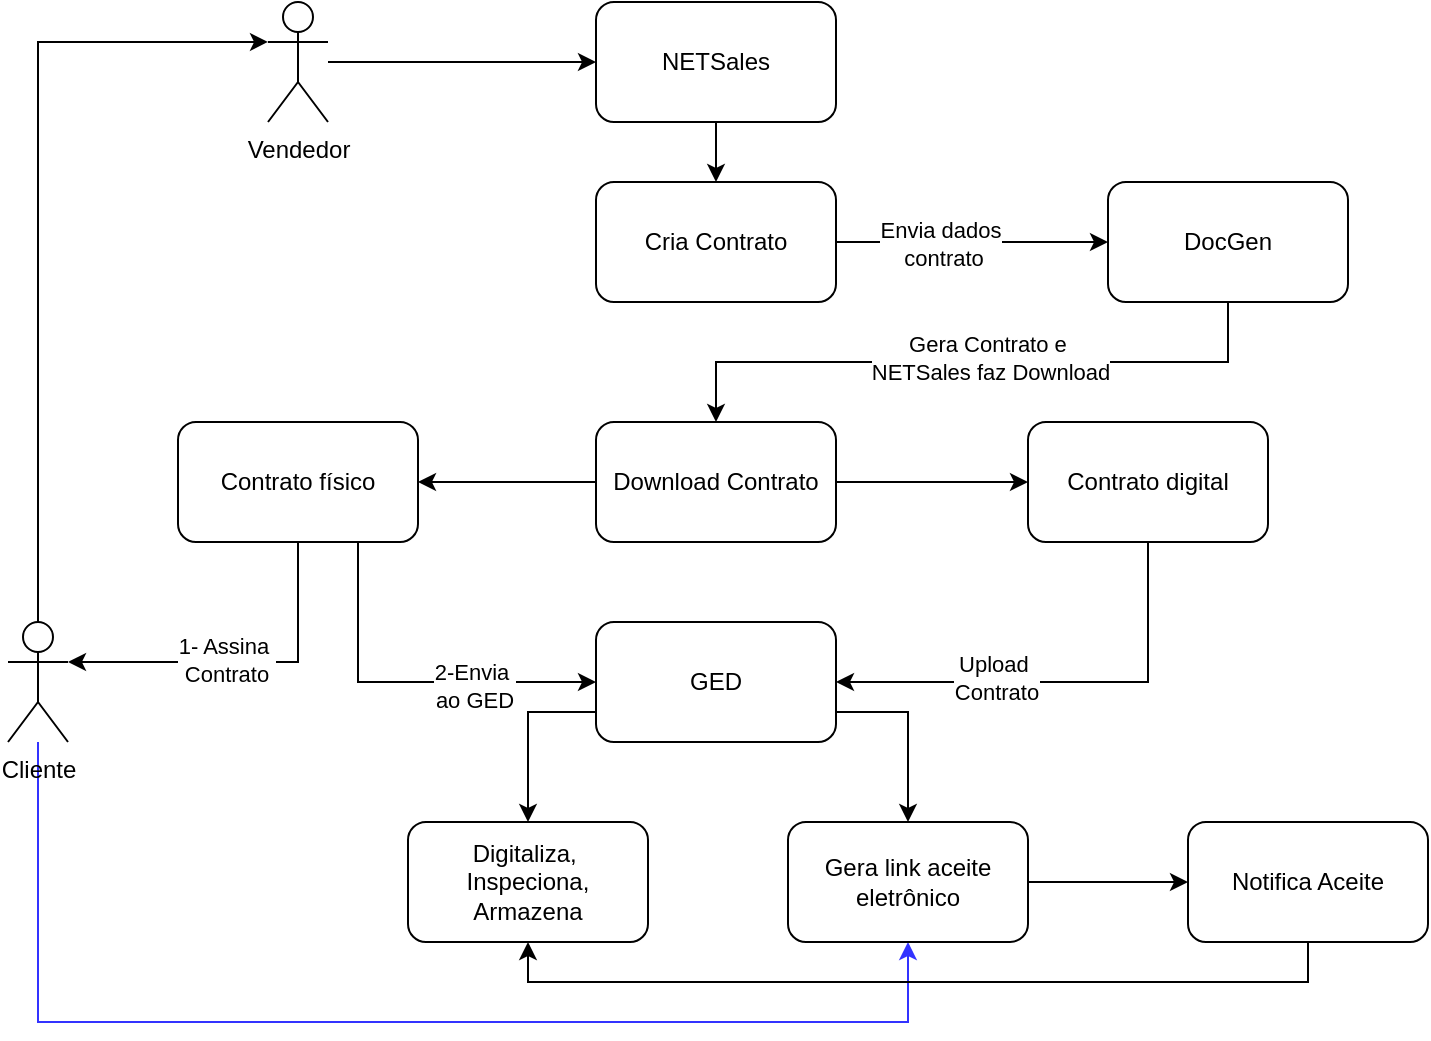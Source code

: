 <mxfile version="26.2.14" pages="3">
  <diagram name="Página-1" id="xvtIc7rq3p4kidkcStAe">
    <mxGraphModel dx="1042" dy="527" grid="1" gridSize="10" guides="1" tooltips="1" connect="1" arrows="1" fold="1" page="1" pageScale="1" pageWidth="827" pageHeight="1169" math="0" shadow="0">
      <root>
        <mxCell id="0" />
        <mxCell id="1" parent="0" />
        <mxCell id="UNLt9OUAK_mBdiIdKl91-5" value="" style="edgeStyle=orthogonalEdgeStyle;rounded=0;orthogonalLoop=1;jettySize=auto;html=1;" edge="1" parent="1" source="UNLt9OUAK_mBdiIdKl91-1" target="UNLt9OUAK_mBdiIdKl91-4">
          <mxGeometry relative="1" as="geometry" />
        </mxCell>
        <mxCell id="UNLt9OUAK_mBdiIdKl91-1" value="NETSales" style="rounded=1;whiteSpace=wrap;html=1;" vertex="1" parent="1">
          <mxGeometry x="354" y="20" width="120" height="60" as="geometry" />
        </mxCell>
        <mxCell id="UNLt9OUAK_mBdiIdKl91-3" style="edgeStyle=orthogonalEdgeStyle;rounded=0;orthogonalLoop=1;jettySize=auto;html=1;entryX=0;entryY=0.5;entryDx=0;entryDy=0;" edge="1" parent="1" source="UNLt9OUAK_mBdiIdKl91-2" target="UNLt9OUAK_mBdiIdKl91-1">
          <mxGeometry relative="1" as="geometry" />
        </mxCell>
        <mxCell id="UNLt9OUAK_mBdiIdKl91-2" value="Vendedor" style="shape=umlActor;verticalLabelPosition=bottom;verticalAlign=top;html=1;outlineConnect=0;" vertex="1" parent="1">
          <mxGeometry x="190" y="20" width="30" height="60" as="geometry" />
        </mxCell>
        <mxCell id="UNLt9OUAK_mBdiIdKl91-7" style="edgeStyle=orthogonalEdgeStyle;rounded=0;orthogonalLoop=1;jettySize=auto;html=1;" edge="1" parent="1" source="UNLt9OUAK_mBdiIdKl91-4" target="UNLt9OUAK_mBdiIdKl91-6">
          <mxGeometry relative="1" as="geometry" />
        </mxCell>
        <mxCell id="UNLt9OUAK_mBdiIdKl91-8" value="Envia dados&lt;div&gt;&amp;nbsp;contrato&lt;/div&gt;" style="edgeLabel;html=1;align=center;verticalAlign=middle;resizable=0;points=[];" vertex="1" connectable="0" parent="UNLt9OUAK_mBdiIdKl91-7">
          <mxGeometry x="-0.244" y="-1" relative="1" as="geometry">
            <mxPoint as="offset" />
          </mxGeometry>
        </mxCell>
        <mxCell id="UNLt9OUAK_mBdiIdKl91-4" value="Cria Contrato" style="whiteSpace=wrap;html=1;rounded=1;" vertex="1" parent="1">
          <mxGeometry x="354" y="110" width="120" height="60" as="geometry" />
        </mxCell>
        <mxCell id="UNLt9OUAK_mBdiIdKl91-10" style="edgeStyle=orthogonalEdgeStyle;rounded=0;orthogonalLoop=1;jettySize=auto;html=1;entryX=0.5;entryY=0;entryDx=0;entryDy=0;" edge="1" parent="1" source="UNLt9OUAK_mBdiIdKl91-6" target="UNLt9OUAK_mBdiIdKl91-9">
          <mxGeometry relative="1" as="geometry">
            <Array as="points">
              <mxPoint x="670" y="200" />
              <mxPoint x="414" y="200" />
            </Array>
          </mxGeometry>
        </mxCell>
        <mxCell id="UNLt9OUAK_mBdiIdKl91-11" value="Gera Contrato e&amp;nbsp;&lt;div&gt;NETSales faz Download&lt;/div&gt;" style="edgeLabel;html=1;align=center;verticalAlign=middle;resizable=0;points=[];" vertex="1" connectable="0" parent="UNLt9OUAK_mBdiIdKl91-10">
          <mxGeometry x="-0.351" y="-2" relative="1" as="geometry">
            <mxPoint x="-47" as="offset" />
          </mxGeometry>
        </mxCell>
        <mxCell id="UNLt9OUAK_mBdiIdKl91-6" value="DocGen" style="rounded=1;whiteSpace=wrap;html=1;" vertex="1" parent="1">
          <mxGeometry x="610" y="110" width="120" height="60" as="geometry" />
        </mxCell>
        <mxCell id="UNLt9OUAK_mBdiIdKl91-13" style="edgeStyle=orthogonalEdgeStyle;rounded=0;orthogonalLoop=1;jettySize=auto;html=1;entryX=1;entryY=0.5;entryDx=0;entryDy=0;" edge="1" parent="1" source="UNLt9OUAK_mBdiIdKl91-9" target="UNLt9OUAK_mBdiIdKl91-12">
          <mxGeometry relative="1" as="geometry" />
        </mxCell>
        <mxCell id="UNLt9OUAK_mBdiIdKl91-24" style="edgeStyle=orthogonalEdgeStyle;rounded=0;orthogonalLoop=1;jettySize=auto;html=1;entryX=0;entryY=0.5;entryDx=0;entryDy=0;" edge="1" parent="1" source="UNLt9OUAK_mBdiIdKl91-9" target="UNLt9OUAK_mBdiIdKl91-21">
          <mxGeometry relative="1" as="geometry" />
        </mxCell>
        <mxCell id="UNLt9OUAK_mBdiIdKl91-9" value="Download Contrato" style="rounded=1;whiteSpace=wrap;html=1;" vertex="1" parent="1">
          <mxGeometry x="354" y="230" width="120" height="60" as="geometry" />
        </mxCell>
        <mxCell id="UNLt9OUAK_mBdiIdKl91-19" style="edgeStyle=orthogonalEdgeStyle;rounded=0;orthogonalLoop=1;jettySize=auto;html=1;entryX=0;entryY=0.5;entryDx=0;entryDy=0;exitX=0.75;exitY=1;exitDx=0;exitDy=0;" edge="1" parent="1" source="UNLt9OUAK_mBdiIdKl91-12" target="UNLt9OUAK_mBdiIdKl91-18">
          <mxGeometry relative="1" as="geometry">
            <Array as="points">
              <mxPoint x="235" y="360" />
            </Array>
          </mxGeometry>
        </mxCell>
        <mxCell id="UNLt9OUAK_mBdiIdKl91-20" value="2-Envia&amp;nbsp;&lt;div&gt;ao GED&lt;/div&gt;" style="edgeLabel;html=1;align=center;verticalAlign=middle;resizable=0;points=[];" vertex="1" connectable="0" parent="UNLt9OUAK_mBdiIdKl91-19">
          <mxGeometry x="0.348" y="-2" relative="1" as="geometry">
            <mxPoint as="offset" />
          </mxGeometry>
        </mxCell>
        <mxCell id="UNLt9OUAK_mBdiIdKl91-12" value="Contrato físico" style="rounded=1;whiteSpace=wrap;html=1;" vertex="1" parent="1">
          <mxGeometry x="145" y="230" width="120" height="60" as="geometry" />
        </mxCell>
        <mxCell id="UNLt9OUAK_mBdiIdKl91-33" style="edgeStyle=orthogonalEdgeStyle;rounded=0;orthogonalLoop=1;jettySize=auto;html=1;entryX=0.5;entryY=1;entryDx=0;entryDy=0;strokeColor=#3333FF;" edge="1" parent="1" source="UNLt9OUAK_mBdiIdKl91-14" target="UNLt9OUAK_mBdiIdKl91-28">
          <mxGeometry relative="1" as="geometry">
            <Array as="points">
              <mxPoint x="75" y="530" />
              <mxPoint x="510" y="530" />
            </Array>
          </mxGeometry>
        </mxCell>
        <mxCell id="UNLt9OUAK_mBdiIdKl91-14" value="Cliente" style="shape=umlActor;verticalLabelPosition=bottom;verticalAlign=top;html=1;outlineConnect=0;" vertex="1" parent="1">
          <mxGeometry x="60" y="330" width="30" height="60" as="geometry" />
        </mxCell>
        <mxCell id="UNLt9OUAK_mBdiIdKl91-15" style="edgeStyle=orthogonalEdgeStyle;rounded=0;orthogonalLoop=1;jettySize=auto;html=1;entryX=0;entryY=0.333;entryDx=0;entryDy=0;entryPerimeter=0;" edge="1" parent="1" source="UNLt9OUAK_mBdiIdKl91-14" target="UNLt9OUAK_mBdiIdKl91-2">
          <mxGeometry relative="1" as="geometry">
            <Array as="points">
              <mxPoint x="75" y="40" />
            </Array>
          </mxGeometry>
        </mxCell>
        <mxCell id="UNLt9OUAK_mBdiIdKl91-16" style="edgeStyle=orthogonalEdgeStyle;rounded=0;orthogonalLoop=1;jettySize=auto;html=1;entryX=1;entryY=0.333;entryDx=0;entryDy=0;entryPerimeter=0;" edge="1" parent="1" source="UNLt9OUAK_mBdiIdKl91-12" target="UNLt9OUAK_mBdiIdKl91-14">
          <mxGeometry relative="1" as="geometry">
            <Array as="points">
              <mxPoint x="205" y="350" />
            </Array>
          </mxGeometry>
        </mxCell>
        <mxCell id="UNLt9OUAK_mBdiIdKl91-17" value="1- Assina&amp;nbsp;&lt;div&gt;C&lt;span style=&quot;background-color: light-dark(#ffffff, var(--ge-dark-color, #121212)); color: light-dark(rgb(0, 0, 0), rgb(255, 255, 255));&quot;&gt;ontrato&lt;/span&gt;&lt;/div&gt;" style="edgeLabel;html=1;align=center;verticalAlign=middle;resizable=0;points=[];" vertex="1" connectable="0" parent="UNLt9OUAK_mBdiIdKl91-16">
          <mxGeometry x="0.104" y="-1" relative="1" as="geometry">
            <mxPoint as="offset" />
          </mxGeometry>
        </mxCell>
        <mxCell id="UNLt9OUAK_mBdiIdKl91-23" style="edgeStyle=orthogonalEdgeStyle;rounded=0;orthogonalLoop=1;jettySize=auto;html=1;entryX=0.5;entryY=0;entryDx=0;entryDy=0;exitX=0;exitY=0.75;exitDx=0;exitDy=0;" edge="1" parent="1" source="UNLt9OUAK_mBdiIdKl91-18" target="UNLt9OUAK_mBdiIdKl91-22">
          <mxGeometry relative="1" as="geometry" />
        </mxCell>
        <mxCell id="UNLt9OUAK_mBdiIdKl91-29" style="edgeStyle=orthogonalEdgeStyle;rounded=0;orthogonalLoop=1;jettySize=auto;html=1;entryX=0.5;entryY=0;entryDx=0;entryDy=0;exitX=1;exitY=0.75;exitDx=0;exitDy=0;" edge="1" parent="1" source="UNLt9OUAK_mBdiIdKl91-18" target="UNLt9OUAK_mBdiIdKl91-28">
          <mxGeometry relative="1" as="geometry" />
        </mxCell>
        <mxCell id="UNLt9OUAK_mBdiIdKl91-18" value="GED" style="rounded=1;whiteSpace=wrap;html=1;" vertex="1" parent="1">
          <mxGeometry x="354" y="330" width="120" height="60" as="geometry" />
        </mxCell>
        <mxCell id="UNLt9OUAK_mBdiIdKl91-26" style="edgeStyle=orthogonalEdgeStyle;rounded=0;orthogonalLoop=1;jettySize=auto;html=1;entryX=1;entryY=0.5;entryDx=0;entryDy=0;" edge="1" parent="1" source="UNLt9OUAK_mBdiIdKl91-21" target="UNLt9OUAK_mBdiIdKl91-18">
          <mxGeometry relative="1" as="geometry">
            <Array as="points">
              <mxPoint x="630" y="360" />
            </Array>
          </mxGeometry>
        </mxCell>
        <mxCell id="UNLt9OUAK_mBdiIdKl91-27" value="Upload&amp;nbsp;&lt;div&gt;Contrato&lt;/div&gt;" style="edgeLabel;html=1;align=center;verticalAlign=middle;resizable=0;points=[];" vertex="1" connectable="0" parent="UNLt9OUAK_mBdiIdKl91-26">
          <mxGeometry x="0.297" y="-2" relative="1" as="geometry">
            <mxPoint as="offset" />
          </mxGeometry>
        </mxCell>
        <mxCell id="UNLt9OUAK_mBdiIdKl91-21" value="Contrato digital" style="rounded=1;whiteSpace=wrap;html=1;" vertex="1" parent="1">
          <mxGeometry x="570" y="230" width="120" height="60" as="geometry" />
        </mxCell>
        <mxCell id="UNLt9OUAK_mBdiIdKl91-22" value="Digitaliza,&amp;nbsp;&lt;div&gt;Inspeciona, Armazena&lt;/div&gt;" style="rounded=1;whiteSpace=wrap;html=1;" vertex="1" parent="1">
          <mxGeometry x="260" y="430" width="120" height="60" as="geometry" />
        </mxCell>
        <mxCell id="UNLt9OUAK_mBdiIdKl91-31" value="" style="edgeStyle=orthogonalEdgeStyle;rounded=0;orthogonalLoop=1;jettySize=auto;html=1;" edge="1" parent="1" source="UNLt9OUAK_mBdiIdKl91-28" target="UNLt9OUAK_mBdiIdKl91-30">
          <mxGeometry relative="1" as="geometry" />
        </mxCell>
        <mxCell id="UNLt9OUAK_mBdiIdKl91-28" value="Gera link aceite eletrônico" style="rounded=1;whiteSpace=wrap;html=1;" vertex="1" parent="1">
          <mxGeometry x="450" y="430" width="120" height="60" as="geometry" />
        </mxCell>
        <mxCell id="UNLt9OUAK_mBdiIdKl91-32" style="edgeStyle=orthogonalEdgeStyle;rounded=0;orthogonalLoop=1;jettySize=auto;html=1;entryX=0.5;entryY=1;entryDx=0;entryDy=0;" edge="1" parent="1" source="UNLt9OUAK_mBdiIdKl91-30" target="UNLt9OUAK_mBdiIdKl91-22">
          <mxGeometry relative="1" as="geometry">
            <Array as="points">
              <mxPoint x="710" y="510" />
              <mxPoint x="320" y="510" />
            </Array>
          </mxGeometry>
        </mxCell>
        <mxCell id="UNLt9OUAK_mBdiIdKl91-30" value="Notifica Aceite" style="whiteSpace=wrap;html=1;rounded=1;" vertex="1" parent="1">
          <mxGeometry x="650" y="430" width="120" height="60" as="geometry" />
        </mxCell>
      </root>
    </mxGraphModel>
  </diagram>
  <diagram name="v2" id="yK6ZtA410W28M0kdmjDE">
    <mxGraphModel dx="1042" dy="1696" grid="1" gridSize="10" guides="1" tooltips="1" connect="1" arrows="1" fold="1" page="1" pageScale="1" pageWidth="827" pageHeight="1169" math="0" shadow="0">
      <root>
        <mxCell id="H4AeElACrX77OLmWIMDW-0" />
        <mxCell id="H4AeElACrX77OLmWIMDW-1" parent="H4AeElACrX77OLmWIMDW-0" />
        <mxCell id="H4AeElACrX77OLmWIMDW-4" style="edgeStyle=orthogonalEdgeStyle;rounded=0;orthogonalLoop=1;jettySize=auto;html=1;entryX=0.5;entryY=0;entryDx=0;entryDy=0;" edge="1" parent="H4AeElACrX77OLmWIMDW-1" source="H4AeElACrX77OLmWIMDW-5" target="eA_NsGDNwTaj4M7q_q9v-1">
          <mxGeometry relative="1" as="geometry">
            <mxPoint x="354" y="-220" as="targetPoint" />
          </mxGeometry>
        </mxCell>
        <mxCell id="eA_NsGDNwTaj4M7q_q9v-45" style="edgeStyle=orthogonalEdgeStyle;rounded=0;orthogonalLoop=1;jettySize=auto;html=1;entryX=0.5;entryY=0;entryDx=0;entryDy=0;" edge="1" parent="H4AeElACrX77OLmWIMDW-1" source="H4AeElACrX77OLmWIMDW-5" target="eA_NsGDNwTaj4M7q_q9v-44">
          <mxGeometry relative="1" as="geometry" />
        </mxCell>
        <mxCell id="H4AeElACrX77OLmWIMDW-5" value="Vendedor" style="shape=umlActor;verticalLabelPosition=bottom;verticalAlign=top;html=1;outlineConnect=0;" vertex="1" parent="H4AeElACrX77OLmWIMDW-1">
          <mxGeometry x="75" y="-250" width="30" height="60" as="geometry" />
        </mxCell>
        <mxCell id="H4AeElACrX77OLmWIMDW-6" style="edgeStyle=orthogonalEdgeStyle;rounded=0;orthogonalLoop=1;jettySize=auto;html=1;" edge="1" parent="H4AeElACrX77OLmWIMDW-1" source="H4AeElACrX77OLmWIMDW-8" target="H4AeElACrX77OLmWIMDW-11">
          <mxGeometry relative="1" as="geometry" />
        </mxCell>
        <mxCell id="H4AeElACrX77OLmWIMDW-7" value="Envia dados&lt;div&gt;&amp;nbsp;contrato&lt;/div&gt;" style="edgeLabel;html=1;align=center;verticalAlign=middle;resizable=0;points=[];" vertex="1" connectable="0" parent="H4AeElACrX77OLmWIMDW-6">
          <mxGeometry x="-0.244" y="-1" relative="1" as="geometry">
            <mxPoint as="offset" />
          </mxGeometry>
        </mxCell>
        <mxCell id="H4AeElACrX77OLmWIMDW-8" value="Cria Contrato" style="whiteSpace=wrap;html=1;rounded=1;" vertex="1" parent="H4AeElACrX77OLmWIMDW-1">
          <mxGeometry x="90" y="-50" width="120" height="60" as="geometry" />
        </mxCell>
        <mxCell id="eA_NsGDNwTaj4M7q_q9v-7" style="edgeStyle=orthogonalEdgeStyle;rounded=0;orthogonalLoop=1;jettySize=auto;html=1;" edge="1" parent="H4AeElACrX77OLmWIMDW-1" source="H4AeElACrX77OLmWIMDW-11" target="eA_NsGDNwTaj4M7q_q9v-6">
          <mxGeometry relative="1" as="geometry" />
        </mxCell>
        <mxCell id="H4AeElACrX77OLmWIMDW-11" value="DocGen" style="rounded=1;whiteSpace=wrap;html=1;" vertex="1" parent="H4AeElACrX77OLmWIMDW-1">
          <mxGeometry x="310" y="-50" width="120" height="60" as="geometry" />
        </mxCell>
        <mxCell id="H4AeElACrX77OLmWIMDW-12" style="edgeStyle=orthogonalEdgeStyle;rounded=0;orthogonalLoop=1;jettySize=auto;html=1;entryX=1;entryY=0.5;entryDx=0;entryDy=0;" edge="1" parent="H4AeElACrX77OLmWIMDW-1" source="H4AeElACrX77OLmWIMDW-14" target="H4AeElACrX77OLmWIMDW-17">
          <mxGeometry relative="1" as="geometry" />
        </mxCell>
        <mxCell id="H4AeElACrX77OLmWIMDW-13" style="edgeStyle=orthogonalEdgeStyle;rounded=0;orthogonalLoop=1;jettySize=auto;html=1;entryX=0.5;entryY=0;entryDx=0;entryDy=0;exitX=0.5;exitY=1;exitDx=0;exitDy=0;" edge="1" parent="H4AeElACrX77OLmWIMDW-1" source="H4AeElACrX77OLmWIMDW-14" target="H4AeElACrX77OLmWIMDW-28">
          <mxGeometry relative="1" as="geometry" />
        </mxCell>
        <mxCell id="H4AeElACrX77OLmWIMDW-14" value="Download Contrato" style="rounded=1;whiteSpace=wrap;html=1;" vertex="1" parent="H4AeElACrX77OLmWIMDW-1">
          <mxGeometry x="474" y="40" width="120" height="60" as="geometry" />
        </mxCell>
        <mxCell id="H4AeElACrX77OLmWIMDW-15" style="edgeStyle=orthogonalEdgeStyle;rounded=0;orthogonalLoop=1;jettySize=auto;html=1;entryX=0;entryY=0.25;entryDx=0;entryDy=0;exitX=0.5;exitY=1;exitDx=0;exitDy=0;" edge="1" parent="H4AeElACrX77OLmWIMDW-1" source="H4AeElACrX77OLmWIMDW-17" target="H4AeElACrX77OLmWIMDW-25">
          <mxGeometry relative="1" as="geometry">
            <Array as="points">
              <mxPoint x="270" y="225" />
            </Array>
          </mxGeometry>
        </mxCell>
        <mxCell id="H4AeElACrX77OLmWIMDW-16" value="2-Envia&amp;nbsp;&lt;div&gt;ao GED&lt;/div&gt;" style="edgeLabel;html=1;align=center;verticalAlign=middle;resizable=0;points=[];" vertex="1" connectable="0" parent="H4AeElACrX77OLmWIMDW-15">
          <mxGeometry x="0.348" y="-2" relative="1" as="geometry">
            <mxPoint x="-15" y="-82" as="offset" />
          </mxGeometry>
        </mxCell>
        <mxCell id="H4AeElACrX77OLmWIMDW-17" value="Contrato físico" style="rounded=1;whiteSpace=wrap;html=1;" vertex="1" parent="H4AeElACrX77OLmWIMDW-1">
          <mxGeometry x="210" y="40" width="120" height="60" as="geometry" />
        </mxCell>
        <mxCell id="eA_NsGDNwTaj4M7q_q9v-12" style="edgeStyle=orthogonalEdgeStyle;rounded=0;orthogonalLoop=1;jettySize=auto;html=1;entryX=0;entryY=0.5;entryDx=0;entryDy=0;" edge="1" parent="H4AeElACrX77OLmWIMDW-1" source="H4AeElACrX77OLmWIMDW-19" target="H4AeElACrX77OLmWIMDW-17">
          <mxGeometry relative="1" as="geometry" />
        </mxCell>
        <mxCell id="eA_NsGDNwTaj4M7q_q9v-13" value="Assina" style="edgeLabel;html=1;align=center;verticalAlign=middle;resizable=0;points=[];" vertex="1" connectable="0" parent="eA_NsGDNwTaj4M7q_q9v-12">
          <mxGeometry x="-0.194" y="-1" relative="1" as="geometry">
            <mxPoint as="offset" />
          </mxGeometry>
        </mxCell>
        <mxCell id="eA_NsGDNwTaj4M7q_q9v-32" style="edgeStyle=orthogonalEdgeStyle;rounded=0;orthogonalLoop=1;jettySize=auto;html=1;entryX=0;entryY=0.5;entryDx=0;entryDy=0;" edge="1" parent="H4AeElACrX77OLmWIMDW-1" source="H4AeElACrX77OLmWIMDW-19" target="H4AeElACrX77OLmWIMDW-33">
          <mxGeometry relative="1" as="geometry">
            <mxPoint x="60" y="420" as="targetPoint" />
            <Array as="points">
              <mxPoint x="20" y="70" />
              <mxPoint x="20" y="430" />
            </Array>
          </mxGeometry>
        </mxCell>
        <mxCell id="eA_NsGDNwTaj4M7q_q9v-33" value="Assina" style="edgeLabel;html=1;align=center;verticalAlign=middle;resizable=0;points=[];" vertex="1" connectable="0" parent="eA_NsGDNwTaj4M7q_q9v-32">
          <mxGeometry x="-0.14" y="3" relative="1" as="geometry">
            <mxPoint as="offset" />
          </mxGeometry>
        </mxCell>
        <mxCell id="H4AeElACrX77OLmWIMDW-19" value="Cliente" style="shape=umlActor;verticalLabelPosition=bottom;verticalAlign=top;html=1;outlineConnect=0;" vertex="1" parent="H4AeElACrX77OLmWIMDW-1">
          <mxGeometry x="45" y="40" width="30" height="60" as="geometry" />
        </mxCell>
        <mxCell id="H4AeElACrX77OLmWIMDW-20" style="edgeStyle=orthogonalEdgeStyle;rounded=0;orthogonalLoop=1;jettySize=auto;html=1;entryX=0;entryY=0.333;entryDx=0;entryDy=0;entryPerimeter=0;exitX=0.5;exitY=0;exitDx=0;exitDy=0;exitPerimeter=0;" edge="1" parent="H4AeElACrX77OLmWIMDW-1" source="H4AeElACrX77OLmWIMDW-19" target="H4AeElACrX77OLmWIMDW-5">
          <mxGeometry relative="1" as="geometry">
            <Array as="points">
              <mxPoint x="60" y="-230" />
            </Array>
          </mxGeometry>
        </mxCell>
        <mxCell id="H4AeElACrX77OLmWIMDW-24" style="edgeStyle=orthogonalEdgeStyle;rounded=0;orthogonalLoop=1;jettySize=auto;html=1;entryX=0.5;entryY=0;entryDx=0;entryDy=0;exitX=0;exitY=0.75;exitDx=0;exitDy=0;" edge="1" parent="H4AeElACrX77OLmWIMDW-1" source="H4AeElACrX77OLmWIMDW-25" target="H4AeElACrX77OLmWIMDW-31">
          <mxGeometry relative="1" as="geometry">
            <Array as="points">
              <mxPoint x="210" y="255" />
            </Array>
          </mxGeometry>
        </mxCell>
        <mxCell id="eA_NsGDNwTaj4M7q_q9v-27" style="edgeStyle=orthogonalEdgeStyle;rounded=0;orthogonalLoop=1;jettySize=auto;html=1;entryX=0;entryY=0.5;entryDx=0;entryDy=0;exitX=1;exitY=0.5;exitDx=0;exitDy=0;" edge="1" parent="H4AeElACrX77OLmWIMDW-1" source="H4AeElACrX77OLmWIMDW-31" target="eA_NsGDNwTaj4M7q_q9v-14">
          <mxGeometry relative="1" as="geometry">
            <Array as="points">
              <mxPoint x="330" y="320" />
              <mxPoint x="330" y="320" />
            </Array>
          </mxGeometry>
        </mxCell>
        <mxCell id="H4AeElACrX77OLmWIMDW-25" value="API GED" style="rounded=1;whiteSpace=wrap;html=1;" vertex="1" parent="H4AeElACrX77OLmWIMDW-1">
          <mxGeometry x="320" y="210" width="120" height="60" as="geometry" />
        </mxCell>
        <mxCell id="H4AeElACrX77OLmWIMDW-26" style="edgeStyle=orthogonalEdgeStyle;rounded=0;orthogonalLoop=1;jettySize=auto;html=1;entryX=1;entryY=0.5;entryDx=0;entryDy=0;" edge="1" parent="H4AeElACrX77OLmWIMDW-1" source="H4AeElACrX77OLmWIMDW-28" target="H4AeElACrX77OLmWIMDW-25">
          <mxGeometry relative="1" as="geometry">
            <Array as="points">
              <mxPoint x="534" y="240" />
            </Array>
          </mxGeometry>
        </mxCell>
        <mxCell id="H4AeElACrX77OLmWIMDW-27" value="Upload&amp;nbsp;&lt;div&gt;Contrato&lt;/div&gt;" style="edgeLabel;html=1;align=center;verticalAlign=middle;resizable=0;points=[];" vertex="1" connectable="0" parent="H4AeElACrX77OLmWIMDW-26">
          <mxGeometry x="0.297" y="-2" relative="1" as="geometry">
            <mxPoint as="offset" />
          </mxGeometry>
        </mxCell>
        <mxCell id="H4AeElACrX77OLmWIMDW-28" value="Contrato digital" style="rounded=1;whiteSpace=wrap;html=1;" vertex="1" parent="H4AeElACrX77OLmWIMDW-1">
          <mxGeometry x="474" y="130" width="120" height="60" as="geometry" />
        </mxCell>
        <mxCell id="H4AeElACrX77OLmWIMDW-31" value="API DocSign - Gera link aceite eletrônico" style="rounded=1;whiteSpace=wrap;html=1;" vertex="1" parent="H4AeElACrX77OLmWIMDW-1">
          <mxGeometry x="150" y="290" width="120" height="60" as="geometry" />
        </mxCell>
        <mxCell id="eA_NsGDNwTaj4M7q_q9v-35" style="edgeStyle=orthogonalEdgeStyle;rounded=0;orthogonalLoop=1;jettySize=auto;html=1;entryX=0;entryY=0.5;entryDx=0;entryDy=0;" edge="1" parent="H4AeElACrX77OLmWIMDW-1" source="H4AeElACrX77OLmWIMDW-33" target="eA_NsGDNwTaj4M7q_q9v-23">
          <mxGeometry relative="1" as="geometry" />
        </mxCell>
        <mxCell id="H4AeElACrX77OLmWIMDW-33" value="DocSign Notifica Aceite" style="whiteSpace=wrap;html=1;rounded=1;" vertex="1" parent="H4AeElACrX77OLmWIMDW-1">
          <mxGeometry x="150" y="400" width="120" height="60" as="geometry" />
        </mxCell>
        <mxCell id="eA_NsGDNwTaj4M7q_q9v-8" style="edgeStyle=orthogonalEdgeStyle;rounded=0;orthogonalLoop=1;jettySize=auto;html=1;entryX=0.5;entryY=0;entryDx=0;entryDy=0;" edge="1" parent="H4AeElACrX77OLmWIMDW-1" source="eA_NsGDNwTaj4M7q_q9v-1" target="H4AeElACrX77OLmWIMDW-8">
          <mxGeometry relative="1" as="geometry" />
        </mxCell>
        <mxCell id="eA_NsGDNwTaj4M7q_q9v-1" value="Venda Residencial NETSales" style="rounded=1;whiteSpace=wrap;html=1;" vertex="1" parent="H4AeElACrX77OLmWIMDW-1">
          <mxGeometry x="210" y="-150" width="120" height="60" as="geometry" />
        </mxCell>
        <mxCell id="eA_NsGDNwTaj4M7q_q9v-9" style="edgeStyle=orthogonalEdgeStyle;rounded=0;orthogonalLoop=1;jettySize=auto;html=1;entryX=0.5;entryY=0;entryDx=0;entryDy=0;" edge="1" parent="H4AeElACrX77OLmWIMDW-1" source="eA_NsGDNwTaj4M7q_q9v-6" target="H4AeElACrX77OLmWIMDW-14">
          <mxGeometry relative="1" as="geometry" />
        </mxCell>
        <mxCell id="eA_NsGDNwTaj4M7q_q9v-6" value="Gera Contrato" style="rounded=1;whiteSpace=wrap;html=1;" vertex="1" parent="H4AeElACrX77OLmWIMDW-1">
          <mxGeometry x="474" y="-50" width="120" height="60" as="geometry" />
        </mxCell>
        <mxCell id="eA_NsGDNwTaj4M7q_q9v-17" style="edgeStyle=orthogonalEdgeStyle;rounded=0;orthogonalLoop=1;jettySize=auto;html=1;entryX=1;entryY=1;entryDx=0;entryDy=0;entryPerimeter=0;" edge="1" parent="H4AeElACrX77OLmWIMDW-1" source="eA_NsGDNwTaj4M7q_q9v-14" target="H4AeElACrX77OLmWIMDW-19">
          <mxGeometry relative="1" as="geometry">
            <Array as="points">
              <mxPoint x="354" y="360" />
              <mxPoint x="75" y="360" />
            </Array>
          </mxGeometry>
        </mxCell>
        <mxCell id="eA_NsGDNwTaj4M7q_q9v-18" value="Envia link&amp;nbsp;&lt;div&gt;SMS/Email&lt;/div&gt;" style="edgeLabel;html=1;align=center;verticalAlign=middle;resizable=0;points=[];" vertex="1" connectable="0" parent="eA_NsGDNwTaj4M7q_q9v-17">
          <mxGeometry x="-0.725" y="-1" relative="1" as="geometry">
            <mxPoint x="-38" y="-199" as="offset" />
          </mxGeometry>
        </mxCell>
        <mxCell id="eA_NsGDNwTaj4M7q_q9v-31" value="Envia link aceite" style="edgeLabel;html=1;align=center;verticalAlign=middle;resizable=0;points=[];" vertex="1" connectable="0" parent="eA_NsGDNwTaj4M7q_q9v-17">
          <mxGeometry x="-0.383" y="1" relative="1" as="geometry">
            <mxPoint as="offset" />
          </mxGeometry>
        </mxCell>
        <mxCell id="eA_NsGDNwTaj4M7q_q9v-39" style="edgeStyle=orthogonalEdgeStyle;rounded=0;orthogonalLoop=1;jettySize=auto;html=1;entryX=0;entryY=0.5;entryDx=0;entryDy=0;" edge="1" parent="H4AeElACrX77OLmWIMDW-1" source="eA_NsGDNwTaj4M7q_q9v-23" target="eA_NsGDNwTaj4M7q_q9v-37">
          <mxGeometry relative="1" as="geometry" />
        </mxCell>
        <mxCell id="eA_NsGDNwTaj4M7q_q9v-23" value="Download Documento Assinado Digitalmente" style="whiteSpace=wrap;html=1;rounded=1;" vertex="1" parent="H4AeElACrX77OLmWIMDW-1">
          <mxGeometry x="320" y="400" width="120" height="60" as="geometry" />
        </mxCell>
        <mxCell id="eA_NsGDNwTaj4M7q_q9v-26" value="API ECM Armazena Documentos" style="whiteSpace=wrap;html=1;rounded=1;" vertex="1" parent="H4AeElACrX77OLmWIMDW-1">
          <mxGeometry x="474" y="500" width="120" height="60" as="geometry" />
        </mxCell>
        <mxCell id="eA_NsGDNwTaj4M7q_q9v-14" value="API RTDM" style="rounded=1;whiteSpace=wrap;html=1;" vertex="1" parent="H4AeElACrX77OLmWIMDW-1">
          <mxGeometry x="320" y="290" width="120" height="60" as="geometry" />
        </mxCell>
        <mxCell id="eA_NsGDNwTaj4M7q_q9v-41" style="edgeStyle=orthogonalEdgeStyle;rounded=0;orthogonalLoop=1;jettySize=auto;html=1;" edge="1" parent="H4AeElACrX77OLmWIMDW-1" source="eA_NsGDNwTaj4M7q_q9v-37" target="eA_NsGDNwTaj4M7q_q9v-26">
          <mxGeometry relative="1" as="geometry" />
        </mxCell>
        <mxCell id="eA_NsGDNwTaj4M7q_q9v-37" value="Inspeciona documentos" style="whiteSpace=wrap;html=1;rounded=1;" vertex="1" parent="H4AeElACrX77OLmWIMDW-1">
          <mxGeometry x="474" y="400" width="120" height="60" as="geometry" />
        </mxCell>
        <mxCell id="eA_NsGDNwTaj4M7q_q9v-47" style="edgeStyle=orthogonalEdgeStyle;rounded=0;orthogonalLoop=1;jettySize=auto;html=1;" edge="1" parent="H4AeElACrX77OLmWIMDW-1" source="eA_NsGDNwTaj4M7q_q9v-44" target="eA_NsGDNwTaj4M7q_q9v-46">
          <mxGeometry relative="1" as="geometry" />
        </mxCell>
        <mxCell id="eA_NsGDNwTaj4M7q_q9v-44" value="Venda Residencial Combo Multi NETSales" style="rounded=1;whiteSpace=wrap;html=1;" vertex="1" parent="H4AeElACrX77OLmWIMDW-1">
          <mxGeometry x="640" y="-150" width="120" height="60" as="geometry" />
        </mxCell>
        <mxCell id="eA_NsGDNwTaj4M7q_q9v-49" style="edgeStyle=orthogonalEdgeStyle;rounded=0;orthogonalLoop=1;jettySize=auto;html=1;entryX=0.5;entryY=0;entryDx=0;entryDy=0;" edge="1" parent="H4AeElACrX77OLmWIMDW-1" source="eA_NsGDNwTaj4M7q_q9v-46" target="eA_NsGDNwTaj4M7q_q9v-48">
          <mxGeometry relative="1" as="geometry" />
        </mxCell>
        <mxCell id="eA_NsGDNwTaj4M7q_q9v-46" value="Cria Contrato" style="whiteSpace=wrap;html=1;rounded=1;" vertex="1" parent="H4AeElACrX77OLmWIMDW-1">
          <mxGeometry x="640" y="-50" width="120" height="60" as="geometry" />
        </mxCell>
        <mxCell id="eA_NsGDNwTaj4M7q_q9v-48" value="SVC Recupera dados do contrato residencial e faz todo processo de assinatura, inspeção documentos e armazenamento" style="whiteSpace=wrap;html=1;rounded=1;" vertex="1" parent="H4AeElACrX77OLmWIMDW-1">
          <mxGeometry x="640" y="180" width="120" height="140" as="geometry" />
        </mxCell>
      </root>
    </mxGraphModel>
  </diagram>
  <diagram id="y9D-MBM6YnNr9adbA4zJ" name="v3">
    <mxGraphModel dx="946" dy="563" grid="1" gridSize="10" guides="1" tooltips="1" connect="1" arrows="1" fold="1" page="1" pageScale="1" pageWidth="827" pageHeight="1169" math="0" shadow="0">
      <root>
        <mxCell id="0" />
        <mxCell id="1" parent="0" />
        <mxCell id="R8229zql6PnDNXebmH82-1" value="&lt;u&gt;&lt;b&gt;Vendas Presenciais&lt;/b&gt;&lt;/u&gt;" style="text;html=1;align=center;verticalAlign=middle;whiteSpace=wrap;rounded=0;" vertex="1" parent="1">
          <mxGeometry width="140" height="30" as="geometry" />
        </mxCell>
        <mxCell id="R8229zql6PnDNXebmH82-6" value="" style="edgeStyle=orthogonalEdgeStyle;rounded=0;orthogonalLoop=1;jettySize=auto;html=1;" edge="1" parent="1" source="R8229zql6PnDNXebmH82-2" target="R8229zql6PnDNXebmH82-5">
          <mxGeometry relative="1" as="geometry" />
        </mxCell>
        <mxCell id="R8229zql6PnDNXebmH82-19" style="edgeStyle=orthogonalEdgeStyle;rounded=0;orthogonalLoop=1;jettySize=auto;html=1;entryX=0;entryY=0.75;entryDx=0;entryDy=0;exitX=0.5;exitY=1;exitDx=0;exitDy=0;" edge="1" parent="1" source="R8229zql6PnDNXebmH82-2" target="R8229zql6PnDNXebmH82-18">
          <mxGeometry relative="1" as="geometry" />
        </mxCell>
        <mxCell id="R8229zql6PnDNXebmH82-20" value="OU" style="edgeLabel;html=1;align=center;verticalAlign=middle;resizable=0;points=[];" vertex="1" connectable="0" parent="R8229zql6PnDNXebmH82-19">
          <mxGeometry x="0.648" y="-3" relative="1" as="geometry">
            <mxPoint x="-71" y="-48" as="offset" />
          </mxGeometry>
        </mxCell>
        <mxCell id="R8229zql6PnDNXebmH82-2" value="Criação proposta" style="rounded=1;whiteSpace=wrap;html=1;" vertex="1" parent="1">
          <mxGeometry x="190" y="90" width="120" height="60" as="geometry" />
        </mxCell>
        <mxCell id="R8229zql6PnDNXebmH82-4" style="edgeStyle=orthogonalEdgeStyle;rounded=0;orthogonalLoop=1;jettySize=auto;html=1;entryX=0;entryY=0.5;entryDx=0;entryDy=0;" edge="1" parent="1" source="R8229zql6PnDNXebmH82-3" target="R8229zql6PnDNXebmH82-2">
          <mxGeometry relative="1" as="geometry" />
        </mxCell>
        <mxCell id="R8229zql6PnDNXebmH82-3" value="Venda Prospect" style="rounded=1;whiteSpace=wrap;html=1;" vertex="1" parent="1">
          <mxGeometry x="30" y="90" width="120" height="60" as="geometry" />
        </mxCell>
        <mxCell id="R8229zql6PnDNXebmH82-8" value="" style="edgeStyle=orthogonalEdgeStyle;rounded=0;orthogonalLoop=1;jettySize=auto;html=1;" edge="1" parent="1" source="R8229zql6PnDNXebmH82-5" target="R8229zql6PnDNXebmH82-7">
          <mxGeometry relative="1" as="geometry" />
        </mxCell>
        <mxCell id="R8229zql6PnDNXebmH82-5" value="API GED" style="whiteSpace=wrap;html=1;rounded=1;" vertex="1" parent="1">
          <mxGeometry x="350" y="90" width="120" height="60" as="geometry" />
        </mxCell>
        <mxCell id="R8229zql6PnDNXebmH82-10" value="" style="edgeStyle=orthogonalEdgeStyle;rounded=0;orthogonalLoop=1;jettySize=auto;html=1;" edge="1" parent="1" source="R8229zql6PnDNXebmH82-7" target="R8229zql6PnDNXebmH82-9">
          <mxGeometry relative="1" as="geometry" />
        </mxCell>
        <mxCell id="R8229zql6PnDNXebmH82-7" value="Criação Documento pra aceite eletrônico (Termo de Adesão?)" style="whiteSpace=wrap;html=1;rounded=1;" vertex="1" parent="1">
          <mxGeometry x="510" y="90" width="120" height="60" as="geometry" />
        </mxCell>
        <mxCell id="R8229zql6PnDNXebmH82-12" value="" style="edgeStyle=orthogonalEdgeStyle;rounded=0;orthogonalLoop=1;jettySize=auto;html=1;" edge="1" parent="1" source="R8229zql6PnDNXebmH82-9" target="R8229zql6PnDNXebmH82-11">
          <mxGeometry relative="1" as="geometry" />
        </mxCell>
        <mxCell id="R8229zql6PnDNXebmH82-9" value="Confirmação de Aceite Eletrônico e Guarda no GED" style="whiteSpace=wrap;html=1;rounded=1;" vertex="1" parent="1">
          <mxGeometry x="670" y="90" width="120" height="60" as="geometry" />
        </mxCell>
        <mxCell id="R8229zql6PnDNXebmH82-11" value="Venda Concluída" style="whiteSpace=wrap;html=1;rounded=1;" vertex="1" parent="1">
          <mxGeometry x="827" y="90" width="120" height="60" as="geometry" />
        </mxCell>
        <mxCell id="R8229zql6PnDNXebmH82-15" style="edgeStyle=orthogonalEdgeStyle;rounded=0;orthogonalLoop=1;jettySize=auto;html=1;entryX=0;entryY=0.5;entryDx=0;entryDy=0;" edge="1" parent="1" source="R8229zql6PnDNXebmH82-13" target="R8229zql6PnDNXebmH82-14">
          <mxGeometry relative="1" as="geometry" />
        </mxCell>
        <mxCell id="R8229zql6PnDNXebmH82-13" value="Venda Base" style="rounded=1;whiteSpace=wrap;html=1;" vertex="1" parent="1">
          <mxGeometry x="30" y="310" width="120" height="60" as="geometry" />
        </mxCell>
        <mxCell id="R8229zql6PnDNXebmH82-17" value="" style="edgeStyle=orthogonalEdgeStyle;rounded=0;orthogonalLoop=1;jettySize=auto;html=1;" edge="1" parent="1" source="R8229zql6PnDNXebmH82-14" target="R8229zql6PnDNXebmH82-16">
          <mxGeometry relative="1" as="geometry" />
        </mxCell>
        <mxCell id="R8229zql6PnDNXebmH82-14" value="Criação proposta" style="rounded=1;whiteSpace=wrap;html=1;" vertex="1" parent="1">
          <mxGeometry x="190" y="310" width="120" height="60" as="geometry" />
        </mxCell>
        <mxCell id="R8229zql6PnDNXebmH82-23" style="edgeStyle=orthogonalEdgeStyle;rounded=0;orthogonalLoop=1;jettySize=auto;html=1;entryX=0;entryY=0.5;entryDx=0;entryDy=0;" edge="1" parent="1" source="R8229zql6PnDNXebmH82-16" target="R8229zql6PnDNXebmH82-22">
          <mxGeometry relative="1" as="geometry" />
        </mxCell>
        <mxCell id="R8229zql6PnDNXebmH82-16" value="Assinatura Contrato Físico (Adendo)" style="whiteSpace=wrap;html=1;rounded=1;" vertex="1" parent="1">
          <mxGeometry x="350" y="310" width="120" height="60" as="geometry" />
        </mxCell>
        <mxCell id="R8229zql6PnDNXebmH82-21" style="edgeStyle=orthogonalEdgeStyle;rounded=0;orthogonalLoop=1;jettySize=auto;html=1;entryX=0.5;entryY=1;entryDx=0;entryDy=0;" edge="1" parent="1" source="R8229zql6PnDNXebmH82-18" target="R8229zql6PnDNXebmH82-11">
          <mxGeometry relative="1" as="geometry" />
        </mxCell>
        <mxCell id="R8229zql6PnDNXebmH82-27" style="edgeStyle=orthogonalEdgeStyle;rounded=0;orthogonalLoop=1;jettySize=auto;html=1;entryX=0;entryY=0.5;entryDx=0;entryDy=0;" edge="1" parent="1" source="R8229zql6PnDNXebmH82-18" target="R8229zql6PnDNXebmH82-25">
          <mxGeometry relative="1" as="geometry" />
        </mxCell>
        <mxCell id="R8229zql6PnDNXebmH82-18" value="Assinatura Contrato Físico" style="whiteSpace=wrap;html=1;rounded=1;" vertex="1" parent="1">
          <mxGeometry x="350" y="170" width="120" height="60" as="geometry" />
        </mxCell>
        <mxCell id="R8229zql6PnDNXebmH82-22" value="Venda Concluída" style="whiteSpace=wrap;html=1;rounded=1;" vertex="1" parent="1">
          <mxGeometry x="820" y="310" width="120" height="60" as="geometry" />
        </mxCell>
        <mxCell id="R8229zql6PnDNXebmH82-25" value="Envio Documento Digitalizado ao GED" style="whiteSpace=wrap;html=1;rounded=1;" vertex="1" parent="1">
          <mxGeometry x="1010" y="170" width="120" height="60" as="geometry" />
        </mxCell>
      </root>
    </mxGraphModel>
  </diagram>
</mxfile>
